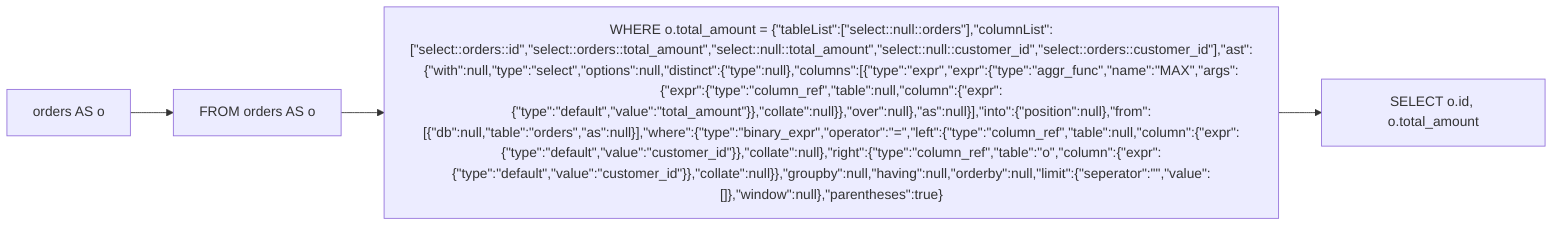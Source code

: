 flowchart LR
    node_0[orders AS o]
    node_1[FROM orders AS o]
    node_2["WHERE o.total_amount = {&quot;tableList&quot;:[&quot;select::null::orders&quot;],&quot;columnList&quot;:[&quot;select::orders::id&quot;,&quot;select::orders::total_amount&quot;,&quot;select::null::total_amount&quot;,&quot;select::null::customer_id&quot;,&quot;select::orders::customer_id&quot;],&quot;ast&quot;:{&quot;with&quot;:null,&quot;type&quot;:&quot;select&quot;,&quot;options&quot;:null,&quot;distinct&quot;:{&quot;type&quot;:null},&quot;columns&quot;:[{&quot;type&quot;:&quot;expr&quot;,&quot;expr&quot;:{&quot;type&quot;:&quot;aggr_func&quot;,&quot;name&quot;:&quot;MAX&quot;,&quot;args&quot;:{&quot;expr&quot;:{&quot;type&quot;:&quot;column_ref&quot;,&quot;table&quot;:null,&quot;column&quot;:{&quot;expr&quot;:{&quot;type&quot;:&quot;default&quot;,&quot;value&quot;:&quot;total_amount&quot;}},&quot;collate&quot;:null}},&quot;over&quot;:null},&quot;as&quot;:null}],&quot;into&quot;:{&quot;position&quot;:null},&quot;from&quot;:[{&quot;db&quot;:null,&quot;table&quot;:&quot;orders&quot;,&quot;as&quot;:null}],&quot;where&quot;:{&quot;type&quot;:&quot;binary_expr&quot;,&quot;operator&quot;:&quot;=&quot;,&quot;left&quot;:{&quot;type&quot;:&quot;column_ref&quot;,&quot;table&quot;:null,&quot;column&quot;:{&quot;expr&quot;:{&quot;type&quot;:&quot;default&quot;,&quot;value&quot;:&quot;customer_id&quot;}},&quot;collate&quot;:null},&quot;right&quot;:{&quot;type&quot;:&quot;column_ref&quot;,&quot;table&quot;:&quot;o&quot;,&quot;column&quot;:{&quot;expr&quot;:{&quot;type&quot;:&quot;default&quot;,&quot;value&quot;:&quot;customer_id&quot;}},&quot;collate&quot;:null}},&quot;groupby&quot;:null,&quot;having&quot;:null,&quot;orderby&quot;:null,&quot;limit&quot;:{&quot;seperator&quot;:&quot;&quot;,&quot;value&quot;:[]},&quot;window&quot;:null},&quot;parentheses&quot;:true}"]
    node_3["SELECT o.id, o.total_amount"]
    node_0 --> node_1
    node_1 --> node_2
    node_2 --> node_3
